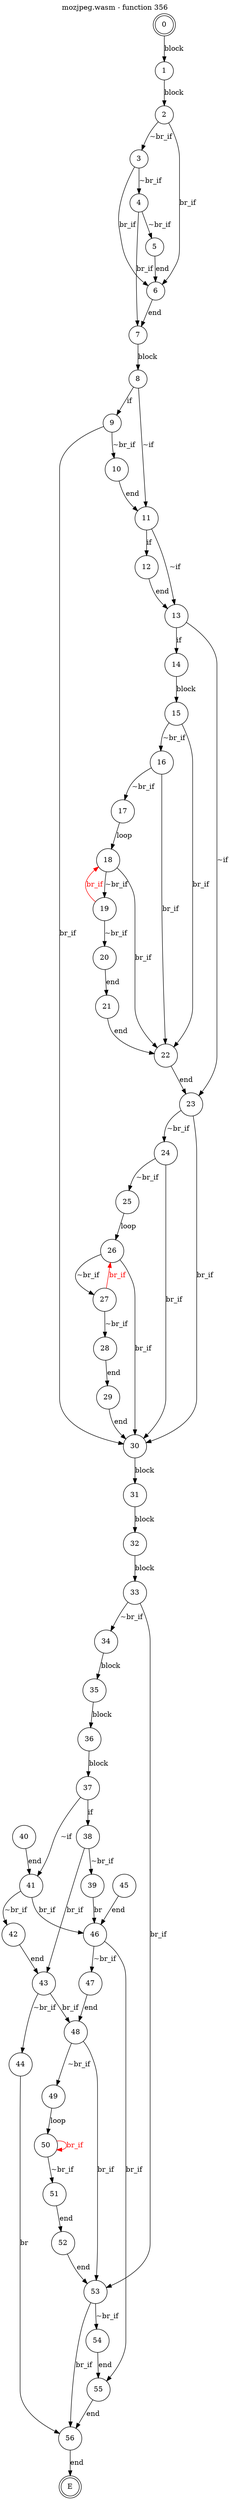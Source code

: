digraph finite_state_machine {
    label = "mozjpeg.wasm - function 356"
    labelloc =  t
    labelfontsize = 16
    labelfontcolor = black
    labelfontname = "Helvetica"
    node [shape = doublecircle]; 0 E ;
    node [shape = circle];
    0 -> 1[label="block"];
    1 -> 2[label="block"];
    2 -> 3[label="~br_if"];
    2 -> 6[label="br_if"];
    3 -> 4[label="~br_if"];
    3 -> 6[label="br_if"];
    4 -> 5[label="~br_if"];
    4 -> 7[label="br_if"];
    5 -> 6[label="end"];
    6 -> 7[label="end"];
    7 -> 8[label="block"];
    8 -> 9[label="if"];
    8 -> 11[label="~if"];
    9 -> 10[label="~br_if"];
    9 -> 30[label="br_if"];
    10 -> 11[label="end"];
    11 -> 12[label="if"];
    11 -> 13[label="~if"];
    12 -> 13[label="end"];
    13 -> 14[label="if"];
    13 -> 23[label="~if"];
    14 -> 15[label="block"];
    15 -> 16[label="~br_if"];
    15 -> 22[label="br_if"];
    16 -> 17[label="~br_if"];
    16 -> 22[label="br_if"];
    17 -> 18[label="loop"];
    18 -> 19[label="~br_if"];
    18 -> 22[label="br_if"];
    19 -> 20[label="~br_if"];
    19 -> 18[color="red" fontcolor="red" label="br_if"];
    20 -> 21[label="end"];
    21 -> 22[label="end"];
    22 -> 23[label="end"];
    23 -> 24[label="~br_if"];
    23 -> 30[label="br_if"];
    24 -> 25[label="~br_if"];
    24 -> 30[label="br_if"];
    25 -> 26[label="loop"];
    26 -> 27[label="~br_if"];
    26 -> 30[label="br_if"];
    27 -> 28[label="~br_if"];
    27 -> 26[color="red" fontcolor="red" label="br_if"];
    28 -> 29[label="end"];
    29 -> 30[label="end"];
    30 -> 31[label="block"];
    31 -> 32[label="block"];
    32 -> 33[label="block"];
    33 -> 34[label="~br_if"];
    33 -> 53[label="br_if"];
    34 -> 35[label="block"];
    35 -> 36[label="block"];
    36 -> 37[label="block"];
    37 -> 38[label="if"];
    37 -> 41[label="~if"];
    38 -> 39[label="~br_if"];
    38 -> 43[label="br_if"];
    39 -> 46[label="br"];
    40 -> 41[label="end"];
    41 -> 42[label="~br_if"];
    41 -> 46[label="br_if"];
    42 -> 43[label="end"];
    43 -> 44[label="~br_if"];
    43 -> 48[label="br_if"];
    44 -> 56[label="br"];
    45 -> 46[label="end"];
    46 -> 47[label="~br_if"];
    46 -> 55[label="br_if"];
    47 -> 48[label="end"];
    48 -> 49[label="~br_if"];
    48 -> 53[label="br_if"];
    49 -> 50[label="loop"];
    50 -> 51[label="~br_if"];
    50 -> 50[color="red" fontcolor="red" label="br_if"];
    51 -> 52[label="end"];
    52 -> 53[label="end"];
    53 -> 54[label="~br_if"];
    53 -> 56[label="br_if"];
    54 -> 55[label="end"];
    55 -> 56[label="end"];
    56 -> E[label="end"];
}
